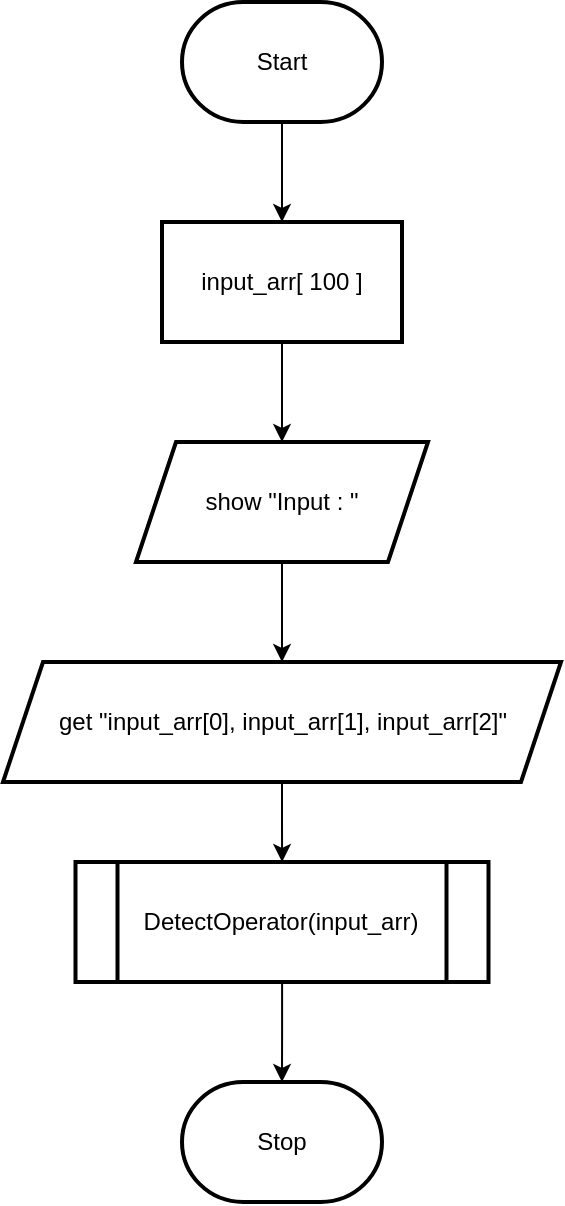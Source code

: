 <mxfile version="20.2.3" type="device" pages="3"><diagram id="C5RBs43oDa-KdzZeNtuy" name="main"><mxGraphModel dx="702" dy="857" grid="1" gridSize="10" guides="1" tooltips="1" connect="1" arrows="1" fold="1" page="1" pageScale="1" pageWidth="827" pageHeight="1169" math="0" shadow="0"><root><mxCell id="WIyWlLk6GJQsqaUBKTNV-0"/><mxCell id="WIyWlLk6GJQsqaUBKTNV-1" parent="WIyWlLk6GJQsqaUBKTNV-0"/><mxCell id="bxPGDwV7g_kK-mkDjLL8-2" value="" style="edgeStyle=orthogonalEdgeStyle;rounded=0;orthogonalLoop=1;jettySize=auto;html=1;" parent="WIyWlLk6GJQsqaUBKTNV-1" source="bxPGDwV7g_kK-mkDjLL8-0" target="bxPGDwV7g_kK-mkDjLL8-1" edge="1"><mxGeometry relative="1" as="geometry"/></mxCell><mxCell id="bxPGDwV7g_kK-mkDjLL8-0" value="Start" style="strokeWidth=2;html=1;shape=mxgraph.flowchart.terminator;whiteSpace=wrap;" parent="WIyWlLk6GJQsqaUBKTNV-1" vertex="1"><mxGeometry x="364" y="80" width="100" height="60" as="geometry"/></mxCell><mxCell id="bxPGDwV7g_kK-mkDjLL8-6" value="" style="edgeStyle=orthogonalEdgeStyle;rounded=0;orthogonalLoop=1;jettySize=auto;html=1;" parent="WIyWlLk6GJQsqaUBKTNV-1" source="bxPGDwV7g_kK-mkDjLL8-1" target="bxPGDwV7g_kK-mkDjLL8-5" edge="1"><mxGeometry relative="1" as="geometry"/></mxCell><mxCell id="bxPGDwV7g_kK-mkDjLL8-1" value="input_arr[ 100 ]" style="whiteSpace=wrap;html=1;strokeWidth=2;" parent="WIyWlLk6GJQsqaUBKTNV-1" vertex="1"><mxGeometry x="354" y="190" width="120" height="60" as="geometry"/></mxCell><mxCell id="bxPGDwV7g_kK-mkDjLL8-8" value="" style="edgeStyle=orthogonalEdgeStyle;rounded=0;orthogonalLoop=1;jettySize=auto;html=1;" parent="WIyWlLk6GJQsqaUBKTNV-1" source="bxPGDwV7g_kK-mkDjLL8-5" target="bxPGDwV7g_kK-mkDjLL8-7" edge="1"><mxGeometry relative="1" as="geometry"/></mxCell><mxCell id="bxPGDwV7g_kK-mkDjLL8-5" value="show &quot;Input : &quot;" style="shape=parallelogram;perimeter=parallelogramPerimeter;whiteSpace=wrap;html=1;fixedSize=1;strokeWidth=2;" parent="WIyWlLk6GJQsqaUBKTNV-1" vertex="1"><mxGeometry x="341" y="300" width="146" height="60" as="geometry"/></mxCell><mxCell id="bxPGDwV7g_kK-mkDjLL8-12" value="" style="edgeStyle=orthogonalEdgeStyle;rounded=0;orthogonalLoop=1;jettySize=auto;html=1;" parent="WIyWlLk6GJQsqaUBKTNV-1" source="bxPGDwV7g_kK-mkDjLL8-7" target="bxPGDwV7g_kK-mkDjLL8-11" edge="1"><mxGeometry relative="1" as="geometry"/></mxCell><mxCell id="bxPGDwV7g_kK-mkDjLL8-7" value="get &quot;input_arr[0], input_arr[1], input_arr[2]&quot;" style="shape=parallelogram;perimeter=parallelogramPerimeter;whiteSpace=wrap;html=1;fixedSize=1;strokeWidth=2;" parent="WIyWlLk6GJQsqaUBKTNV-1" vertex="1"><mxGeometry x="274.5" y="410" width="279" height="60" as="geometry"/></mxCell><mxCell id="bxPGDwV7g_kK-mkDjLL8-14" style="edgeStyle=orthogonalEdgeStyle;rounded=0;orthogonalLoop=1;jettySize=auto;html=1;entryX=0.5;entryY=0;entryDx=0;entryDy=0;entryPerimeter=0;" parent="WIyWlLk6GJQsqaUBKTNV-1" source="bxPGDwV7g_kK-mkDjLL8-11" target="bxPGDwV7g_kK-mkDjLL8-13" edge="1"><mxGeometry relative="1" as="geometry"/></mxCell><mxCell id="bxPGDwV7g_kK-mkDjLL8-11" value="DetectOperator(input_arr)" style="shape=process;whiteSpace=wrap;html=1;backgroundOutline=1;strokeWidth=2;" parent="WIyWlLk6GJQsqaUBKTNV-1" vertex="1"><mxGeometry x="310.75" y="510" width="206.5" height="60" as="geometry"/></mxCell><mxCell id="bxPGDwV7g_kK-mkDjLL8-13" value="Stop" style="strokeWidth=2;html=1;shape=mxgraph.flowchart.terminator;whiteSpace=wrap;" parent="WIyWlLk6GJQsqaUBKTNV-1" vertex="1"><mxGeometry x="364" y="620" width="100" height="60" as="geometry"/></mxCell></root></mxGraphModel></diagram><diagram id="gVY7HqueBA1ET-OpcJy2" name="DetectOperator"><mxGraphModel dx="702" dy="857" grid="1" gridSize="10" guides="1" tooltips="1" connect="1" arrows="1" fold="1" page="1" pageScale="1" pageWidth="850" pageHeight="1100" math="0" shadow="0"><root><mxCell id="0"/><mxCell id="1" parent="0"/><mxCell id="mX-5NTP8iWPDk7N7RdA4-3" value="" style="edgeStyle=orthogonalEdgeStyle;rounded=0;orthogonalLoop=1;jettySize=auto;html=1;" parent="1" source="mX-5NTP8iWPDk7N7RdA4-1" target="mX-5NTP8iWPDk7N7RdA4-2" edge="1"><mxGeometry relative="1" as="geometry"/></mxCell><mxCell id="mX-5NTP8iWPDk7N7RdA4-1" value="DetectOperator&lt;br&gt;( input_arr[] )" style="strokeWidth=2;html=1;shape=mxgraph.flowchart.terminator;whiteSpace=wrap;" parent="1" vertex="1"><mxGeometry x="362" y="80" width="126" height="60" as="geometry"/></mxCell><mxCell id="mX-5NTP8iWPDk7N7RdA4-5" style="edgeStyle=orthogonalEdgeStyle;rounded=0;orthogonalLoop=1;jettySize=auto;html=1;entryX=0.5;entryY=0;entryDx=0;entryDy=0;" parent="1" source="mX-5NTP8iWPDk7N7RdA4-2" target="mX-5NTP8iWPDk7N7RdA4-4" edge="1"><mxGeometry relative="1" as="geometry"/></mxCell><mxCell id="mX-5NTP8iWPDk7N7RdA4-2" value="input1 = input_arr[ 0 ]&lt;br&gt;input2 = input_arr[ 2 ]&amp;nbsp;&lt;br&gt;answer = 0" style="whiteSpace=wrap;html=1;strokeWidth=2;" parent="1" vertex="1"><mxGeometry x="343" y="190" width="165" height="70" as="geometry"/></mxCell><mxCell id="mX-5NTP8iWPDk7N7RdA4-9" value="False" style="edgeStyle=orthogonalEdgeStyle;rounded=0;orthogonalLoop=1;jettySize=auto;html=1;entryX=0.5;entryY=0;entryDx=0;entryDy=0;" parent="1" source="mX-5NTP8iWPDk7N7RdA4-4" target="mX-5NTP8iWPDk7N7RdA4-6" edge="1"><mxGeometry relative="1" as="geometry"/></mxCell><mxCell id="mX-5NTP8iWPDk7N7RdA4-13" value="True" style="edgeStyle=orthogonalEdgeStyle;rounded=0;orthogonalLoop=1;jettySize=auto;html=1;" parent="1" source="mX-5NTP8iWPDk7N7RdA4-4" target="mX-5NTP8iWPDk7N7RdA4-12" edge="1"><mxGeometry relative="1" as="geometry"/></mxCell><mxCell id="mX-5NTP8iWPDk7N7RdA4-4" value="input_arr[ 1 ] = '+' ?" style="rhombus;whiteSpace=wrap;html=1;" parent="1" vertex="1"><mxGeometry x="332.5" y="330" width="186" height="80" as="geometry"/></mxCell><mxCell id="mX-5NTP8iWPDk7N7RdA4-10" value="False" style="edgeStyle=orthogonalEdgeStyle;rounded=0;orthogonalLoop=1;jettySize=auto;html=1;entryX=0.5;entryY=0;entryDx=0;entryDy=0;" parent="1" source="mX-5NTP8iWPDk7N7RdA4-6" target="mX-5NTP8iWPDk7N7RdA4-7" edge="1"><mxGeometry relative="1" as="geometry"/></mxCell><mxCell id="mX-5NTP8iWPDk7N7RdA4-17" value="True" style="edgeStyle=orthogonalEdgeStyle;rounded=0;orthogonalLoop=1;jettySize=auto;html=1;entryX=0;entryY=0.5;entryDx=0;entryDy=0;" parent="1" source="mX-5NTP8iWPDk7N7RdA4-6" target="mX-5NTP8iWPDk7N7RdA4-14" edge="1"><mxGeometry relative="1" as="geometry"/></mxCell><mxCell id="mX-5NTP8iWPDk7N7RdA4-6" value="input_arr[ 1 ] = '-' ?" style="rhombus;whiteSpace=wrap;html=1;" parent="1" vertex="1"><mxGeometry x="332.5" y="460" width="186" height="80" as="geometry"/></mxCell><mxCell id="mX-5NTP8iWPDk7N7RdA4-11" value="False" style="edgeStyle=orthogonalEdgeStyle;rounded=0;orthogonalLoop=1;jettySize=auto;html=1;entryX=0.5;entryY=0;entryDx=0;entryDy=0;" parent="1" source="mX-5NTP8iWPDk7N7RdA4-7" target="mX-5NTP8iWPDk7N7RdA4-8" edge="1"><mxGeometry relative="1" as="geometry"/></mxCell><mxCell id="mX-5NTP8iWPDk7N7RdA4-18" value="True" style="edgeStyle=orthogonalEdgeStyle;rounded=0;orthogonalLoop=1;jettySize=auto;html=1;entryX=0;entryY=0.5;entryDx=0;entryDy=0;" parent="1" source="mX-5NTP8iWPDk7N7RdA4-7" target="mX-5NTP8iWPDk7N7RdA4-15" edge="1"><mxGeometry relative="1" as="geometry"/></mxCell><mxCell id="mX-5NTP8iWPDk7N7RdA4-7" value="input_arr[ 1 ] = '*' ?" style="rhombus;whiteSpace=wrap;html=1;" parent="1" vertex="1"><mxGeometry x="332" y="590" width="186" height="80" as="geometry"/></mxCell><mxCell id="mX-5NTP8iWPDk7N7RdA4-19" value="True" style="edgeStyle=orthogonalEdgeStyle;rounded=0;orthogonalLoop=1;jettySize=auto;html=1;" parent="1" source="mX-5NTP8iWPDk7N7RdA4-8" target="mX-5NTP8iWPDk7N7RdA4-16" edge="1"><mxGeometry relative="1" as="geometry"/></mxCell><mxCell id="mX-5NTP8iWPDk7N7RdA4-47" value="False" style="edgeStyle=orthogonalEdgeStyle;rounded=0;orthogonalLoop=1;jettySize=auto;html=1;" parent="1" source="mX-5NTP8iWPDk7N7RdA4-8" target="mX-5NTP8iWPDk7N7RdA4-46" edge="1"><mxGeometry relative="1" as="geometry"/></mxCell><mxCell id="mX-5NTP8iWPDk7N7RdA4-8" value="input_arr[ 1 ] = '/' ?" style="rhombus;whiteSpace=wrap;html=1;" parent="1" vertex="1"><mxGeometry x="332.5" y="720" width="186" height="80" as="geometry"/></mxCell><mxCell id="mX-5NTP8iWPDk7N7RdA4-28" style="edgeStyle=orthogonalEdgeStyle;rounded=0;orthogonalLoop=1;jettySize=auto;html=1;entryX=0;entryY=0.5;entryDx=0;entryDy=0;" parent="1" source="mX-5NTP8iWPDk7N7RdA4-12" target="mX-5NTP8iWPDk7N7RdA4-24" edge="1"><mxGeometry relative="1" as="geometry"/></mxCell><mxCell id="mX-5NTP8iWPDk7N7RdA4-12" value="answer = input1 + input2" style="whiteSpace=wrap;html=1;" parent="1" vertex="1"><mxGeometry x="570" y="340" width="150" height="60" as="geometry"/></mxCell><mxCell id="mX-5NTP8iWPDk7N7RdA4-31" style="edgeStyle=orthogonalEdgeStyle;rounded=0;orthogonalLoop=1;jettySize=auto;html=1;entryX=0;entryY=0.5;entryDx=0;entryDy=0;" parent="1" source="mX-5NTP8iWPDk7N7RdA4-14" target="mX-5NTP8iWPDk7N7RdA4-25" edge="1"><mxGeometry relative="1" as="geometry"/></mxCell><mxCell id="mX-5NTP8iWPDk7N7RdA4-14" value="answer = input1 - input2" style="whiteSpace=wrap;html=1;" parent="1" vertex="1"><mxGeometry x="570" y="470" width="150" height="60" as="geometry"/></mxCell><mxCell id="mX-5NTP8iWPDk7N7RdA4-30" style="edgeStyle=orthogonalEdgeStyle;rounded=0;orthogonalLoop=1;jettySize=auto;html=1;entryX=0;entryY=0.5;entryDx=0;entryDy=0;" parent="1" source="mX-5NTP8iWPDk7N7RdA4-15" target="mX-5NTP8iWPDk7N7RdA4-26" edge="1"><mxGeometry relative="1" as="geometry"/></mxCell><mxCell id="mX-5NTP8iWPDk7N7RdA4-15" value="answer = input1 * input2" style="whiteSpace=wrap;html=1;" parent="1" vertex="1"><mxGeometry x="570" y="600" width="150" height="60" as="geometry"/></mxCell><mxCell id="mX-5NTP8iWPDk7N7RdA4-32" style="edgeStyle=orthogonalEdgeStyle;rounded=0;orthogonalLoop=1;jettySize=auto;html=1;entryX=0;entryY=0.5;entryDx=0;entryDy=0;" parent="1" source="mX-5NTP8iWPDk7N7RdA4-16" target="mX-5NTP8iWPDk7N7RdA4-27" edge="1"><mxGeometry relative="1" as="geometry"/></mxCell><mxCell id="mX-5NTP8iWPDk7N7RdA4-16" value="answer = input1 / input2" style="whiteSpace=wrap;html=1;" parent="1" vertex="1"><mxGeometry x="570" y="730" width="150" height="60" as="geometry"/></mxCell><mxCell id="mX-5NTP8iWPDk7N7RdA4-37" value="" style="edgeStyle=orthogonalEdgeStyle;rounded=0;orthogonalLoop=1;jettySize=auto;html=1;" parent="1" source="mX-5NTP8iWPDk7N7RdA4-24" target="mX-5NTP8iWPDk7N7RdA4-36" edge="1"><mxGeometry relative="1" as="geometry"/></mxCell><mxCell id="mX-5NTP8iWPDk7N7RdA4-24" value="GetResult&lt;br&gt;( input1, answer )" style="shape=process;whiteSpace=wrap;html=1;backgroundOutline=1;" parent="1" vertex="1"><mxGeometry x="780" y="340" width="140" height="60" as="geometry"/></mxCell><mxCell id="mX-5NTP8iWPDk7N7RdA4-34" value="" style="edgeStyle=orthogonalEdgeStyle;rounded=0;orthogonalLoop=1;jettySize=auto;html=1;" parent="1" source="mX-5NTP8iWPDk7N7RdA4-25" target="mX-5NTP8iWPDk7N7RdA4-33" edge="1"><mxGeometry relative="1" as="geometry"/></mxCell><mxCell id="mX-5NTP8iWPDk7N7RdA4-25" value="GetResult&lt;br&gt;( input1, answer )" style="shape=process;whiteSpace=wrap;html=1;backgroundOutline=1;" parent="1" vertex="1"><mxGeometry x="780" y="470" width="140" height="60" as="geometry"/></mxCell><mxCell id="mX-5NTP8iWPDk7N7RdA4-39" value="" style="edgeStyle=orthogonalEdgeStyle;rounded=0;orthogonalLoop=1;jettySize=auto;html=1;" parent="1" source="mX-5NTP8iWPDk7N7RdA4-26" target="mX-5NTP8iWPDk7N7RdA4-38" edge="1"><mxGeometry relative="1" as="geometry"/></mxCell><mxCell id="mX-5NTP8iWPDk7N7RdA4-26" value="GetResult&lt;br&gt;( input1, answer )" style="shape=process;whiteSpace=wrap;html=1;backgroundOutline=1;" parent="1" vertex="1"><mxGeometry x="780" y="600" width="140" height="60" as="geometry"/></mxCell><mxCell id="mX-5NTP8iWPDk7N7RdA4-41" value="" style="edgeStyle=orthogonalEdgeStyle;rounded=0;orthogonalLoop=1;jettySize=auto;html=1;" parent="1" source="mX-5NTP8iWPDk7N7RdA4-27" target="mX-5NTP8iWPDk7N7RdA4-40" edge="1"><mxGeometry relative="1" as="geometry"/></mxCell><mxCell id="mX-5NTP8iWPDk7N7RdA4-27" value="GetResult&lt;br&gt;( input1, answer )" style="shape=process;whiteSpace=wrap;html=1;backgroundOutline=1;" parent="1" vertex="1"><mxGeometry x="780" y="730" width="140" height="60" as="geometry"/></mxCell><mxCell id="mX-5NTP8iWPDk7N7RdA4-43" style="edgeStyle=orthogonalEdgeStyle;rounded=0;orthogonalLoop=1;jettySize=auto;html=1;entryX=0.551;entryY=0.362;entryDx=0;entryDy=0;entryPerimeter=0;" parent="1" source="mX-5NTP8iWPDk7N7RdA4-33" target="mX-5NTP8iWPDk7N7RdA4-38" edge="1"><mxGeometry relative="1" as="geometry"/></mxCell><mxCell id="mX-5NTP8iWPDk7N7RdA4-33" value="" style="shape=waypoint;sketch=0;size=6;pointerEvents=1;points=[];fillColor=default;resizable=0;rotatable=0;perimeter=centerPerimeter;snapToPoint=1;" parent="1" vertex="1"><mxGeometry x="970" y="480" width="40" height="40" as="geometry"/></mxCell><mxCell id="mX-5NTP8iWPDk7N7RdA4-42" style="edgeStyle=orthogonalEdgeStyle;rounded=0;orthogonalLoop=1;jettySize=auto;html=1;entryX=0.585;entryY=0.647;entryDx=0;entryDy=0;entryPerimeter=0;" parent="1" source="mX-5NTP8iWPDk7N7RdA4-36" target="mX-5NTP8iWPDk7N7RdA4-33" edge="1"><mxGeometry relative="1" as="geometry"/></mxCell><mxCell id="mX-5NTP8iWPDk7N7RdA4-36" value="" style="shape=waypoint;sketch=0;size=6;pointerEvents=1;points=[];fillColor=default;resizable=0;rotatable=0;perimeter=centerPerimeter;snapToPoint=1;" parent="1" vertex="1"><mxGeometry x="970" y="350" width="40" height="40" as="geometry"/></mxCell><mxCell id="mX-5NTP8iWPDk7N7RdA4-44" style="edgeStyle=orthogonalEdgeStyle;rounded=0;orthogonalLoop=1;jettySize=auto;html=1;" parent="1" source="mX-5NTP8iWPDk7N7RdA4-38" target="mX-5NTP8iWPDk7N7RdA4-40" edge="1"><mxGeometry relative="1" as="geometry"/></mxCell><mxCell id="mX-5NTP8iWPDk7N7RdA4-38" value="" style="shape=waypoint;sketch=0;size=6;pointerEvents=1;points=[];fillColor=default;resizable=0;rotatable=0;perimeter=centerPerimeter;snapToPoint=1;" parent="1" vertex="1"><mxGeometry x="970" y="610" width="40" height="40" as="geometry"/></mxCell><mxCell id="mX-5NTP8iWPDk7N7RdA4-48" style="edgeStyle=orthogonalEdgeStyle;rounded=0;orthogonalLoop=1;jettySize=auto;html=1;entryX=0.49;entryY=0.679;entryDx=0;entryDy=0;entryPerimeter=0;" parent="1" source="mX-5NTP8iWPDk7N7RdA4-40" target="mX-5NTP8iWPDk7N7RdA4-46" edge="1"><mxGeometry relative="1" as="geometry"><mxPoint x="960" y="920" as="targetPoint"/><Array as="points"><mxPoint x="990" y="850"/></Array></mxGeometry></mxCell><mxCell id="mX-5NTP8iWPDk7N7RdA4-40" value="" style="shape=waypoint;sketch=0;size=6;pointerEvents=1;points=[];fillColor=default;resizable=0;rotatable=0;perimeter=centerPerimeter;snapToPoint=1;" parent="1" vertex="1"><mxGeometry x="970" y="740" width="40" height="40" as="geometry"/></mxCell><mxCell id="UU9KnL04MGZRS6qSmPzO-2" style="edgeStyle=orthogonalEdgeStyle;rounded=0;orthogonalLoop=1;jettySize=auto;html=1;entryX=0.5;entryY=0;entryDx=0;entryDy=0;entryPerimeter=0;" parent="1" source="mX-5NTP8iWPDk7N7RdA4-46" target="UU9KnL04MGZRS6qSmPzO-1" edge="1"><mxGeometry relative="1" as="geometry"/></mxCell><mxCell id="mX-5NTP8iWPDk7N7RdA4-46" value="" style="shape=waypoint;sketch=0;size=6;pointerEvents=1;points=[];fillColor=default;resizable=0;rotatable=0;perimeter=centerPerimeter;snapToPoint=1;" parent="1" vertex="1"><mxGeometry x="405.5" y="830" width="40" height="40" as="geometry"/></mxCell><mxCell id="UU9KnL04MGZRS6qSmPzO-1" value="Stop" style="strokeWidth=2;html=1;shape=mxgraph.flowchart.terminator;whiteSpace=wrap;" parent="1" vertex="1"><mxGeometry x="375.5" y="900" width="100" height="60" as="geometry"/></mxCell></root></mxGraphModel></diagram><diagram id="ljB_QJ3afIEddFWjvbV2" name="GetResult"><mxGraphModel dx="702" dy="857" grid="1" gridSize="10" guides="1" tooltips="1" connect="1" arrows="1" fold="1" page="1" pageScale="1" pageWidth="850" pageHeight="1100" math="0" shadow="0"><root><mxCell id="0"/><mxCell id="1" parent="0"/><mxCell id="UE67N8JSGznAYO53h9TW-45" value="" style="edgeStyle=orthogonalEdgeStyle;rounded=0;orthogonalLoop=1;jettySize=auto;html=1;" parent="1" source="UE67N8JSGznAYO53h9TW-2" target="UE67N8JSGznAYO53h9TW-44" edge="1"><mxGeometry relative="1" as="geometry"/></mxCell><mxCell id="UE67N8JSGznAYO53h9TW-2" value="GetResult&lt;br&gt;( input1, answer )" style="strokeWidth=2;html=1;shape=mxgraph.flowchart.terminator;whiteSpace=wrap;" parent="1" vertex="1"><mxGeometry x="362" y="80" width="126" height="60" as="geometry"/></mxCell><mxCell id="UE67N8JSGznAYO53h9TW-43" value="Stop" style="strokeWidth=2;html=1;shape=mxgraph.flowchart.terminator;whiteSpace=wrap;" parent="1" vertex="1"><mxGeometry x="375.5" y="280" width="100" height="60" as="geometry"/></mxCell><mxCell id="UE67N8JSGznAYO53h9TW-46" style="edgeStyle=orthogonalEdgeStyle;rounded=0;orthogonalLoop=1;jettySize=auto;html=1;entryX=0.5;entryY=0;entryDx=0;entryDy=0;entryPerimeter=0;" parent="1" source="UE67N8JSGznAYO53h9TW-44" target="UE67N8JSGznAYO53h9TW-43" edge="1"><mxGeometry relative="1" as="geometry"/></mxCell><mxCell id="UE67N8JSGznAYO53h9TW-44" value="show &quot;&quot;Result : answer&quot;" style="shape=parallelogram;perimeter=parallelogramPerimeter;whiteSpace=wrap;html=1;fixedSize=1;strokeWidth=2;" parent="1" vertex="1"><mxGeometry x="323" y="180" width="205" height="60" as="geometry"/></mxCell></root></mxGraphModel></diagram></mxfile>